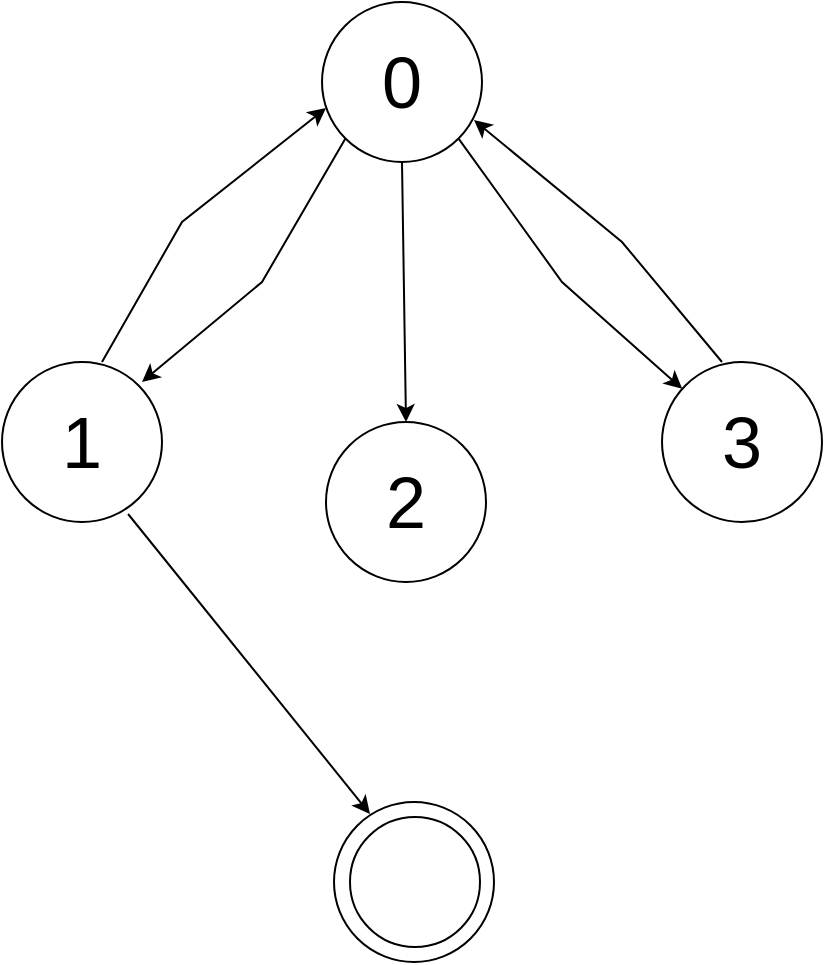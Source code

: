 <mxfile version="15.6.0" type="github">
  <diagram id="XnoDe2UaUmznT81Rk3YH" name="Page-1">
    <mxGraphModel dx="1422" dy="800" grid="1" gridSize="10" guides="1" tooltips="1" connect="1" arrows="1" fold="1" page="1" pageScale="1" pageWidth="850" pageHeight="1100" math="0" shadow="0">
      <root>
        <mxCell id="0" />
        <mxCell id="1" parent="0" />
        <mxCell id="szL5em7EJ2eLvedRalGM-1" value="&lt;font style=&quot;font-size: 36px&quot;&gt;0&lt;/font&gt;" style="ellipse;whiteSpace=wrap;html=1;aspect=fixed;" vertex="1" parent="1">
          <mxGeometry x="380" y="170" width="80" height="80" as="geometry" />
        </mxCell>
        <mxCell id="szL5em7EJ2eLvedRalGM-2" value="&lt;font style=&quot;font-size: 36px&quot;&gt;2&lt;/font&gt;" style="ellipse;whiteSpace=wrap;html=1;aspect=fixed;" vertex="1" parent="1">
          <mxGeometry x="382" y="380" width="80" height="80" as="geometry" />
        </mxCell>
        <mxCell id="szL5em7EJ2eLvedRalGM-3" value="&lt;font style=&quot;font-size: 36px&quot;&gt;3&lt;/font&gt;" style="ellipse;whiteSpace=wrap;html=1;aspect=fixed;" vertex="1" parent="1">
          <mxGeometry x="550" y="350" width="80" height="80" as="geometry" />
        </mxCell>
        <mxCell id="szL5em7EJ2eLvedRalGM-4" value="&lt;font style=&quot;font-size: 36px&quot;&gt;1&lt;/font&gt;" style="ellipse;whiteSpace=wrap;html=1;aspect=fixed;" vertex="1" parent="1">
          <mxGeometry x="220" y="350" width="80" height="80" as="geometry" />
        </mxCell>
        <mxCell id="szL5em7EJ2eLvedRalGM-5" value="" style="ellipse;whiteSpace=wrap;html=1;aspect=fixed;" vertex="1" parent="1">
          <mxGeometry x="386" y="570" width="80" height="80" as="geometry" />
        </mxCell>
        <mxCell id="szL5em7EJ2eLvedRalGM-10" value="" style="endArrow=classic;html=1;rounded=0;exitX=0;exitY=1;exitDx=0;exitDy=0;" edge="1" parent="1" source="szL5em7EJ2eLvedRalGM-1">
          <mxGeometry width="50" height="50" relative="1" as="geometry">
            <mxPoint x="350" y="290" as="sourcePoint" />
            <mxPoint x="290" y="360" as="targetPoint" />
            <Array as="points">
              <mxPoint x="350" y="310" />
            </Array>
          </mxGeometry>
        </mxCell>
        <mxCell id="szL5em7EJ2eLvedRalGM-11" value="" style="endArrow=classic;html=1;rounded=0;entryX=0.5;entryY=0;entryDx=0;entryDy=0;exitX=0.5;exitY=1;exitDx=0;exitDy=0;" edge="1" parent="1" source="szL5em7EJ2eLvedRalGM-1" target="szL5em7EJ2eLvedRalGM-2">
          <mxGeometry width="50" height="50" relative="1" as="geometry">
            <mxPoint x="395" y="340" as="sourcePoint" />
            <mxPoint x="445" y="290" as="targetPoint" />
          </mxGeometry>
        </mxCell>
        <mxCell id="szL5em7EJ2eLvedRalGM-12" value="" style="endArrow=classic;html=1;rounded=0;exitX=1;exitY=1;exitDx=0;exitDy=0;" edge="1" parent="1" source="szL5em7EJ2eLvedRalGM-1" target="szL5em7EJ2eLvedRalGM-3">
          <mxGeometry width="50" height="50" relative="1" as="geometry">
            <mxPoint x="500" y="340" as="sourcePoint" />
            <mxPoint x="550" y="290" as="targetPoint" />
            <Array as="points">
              <mxPoint x="500" y="310" />
            </Array>
          </mxGeometry>
        </mxCell>
        <mxCell id="szL5em7EJ2eLvedRalGM-13" value="" style="ellipse;whiteSpace=wrap;html=1;aspect=fixed;" vertex="1" parent="1">
          <mxGeometry x="394" y="577.5" width="65" height="65" as="geometry" />
        </mxCell>
        <mxCell id="szL5em7EJ2eLvedRalGM-15" value="" style="endArrow=classic;html=1;rounded=0;fontSize=36;entryX=0.025;entryY=0.663;entryDx=0;entryDy=0;entryPerimeter=0;exitX=0.625;exitY=0;exitDx=0;exitDy=0;exitPerimeter=0;" edge="1" parent="1" source="szL5em7EJ2eLvedRalGM-4" target="szL5em7EJ2eLvedRalGM-1">
          <mxGeometry width="50" height="50" relative="1" as="geometry">
            <mxPoint x="260" y="350" as="sourcePoint" />
            <mxPoint x="310" y="300" as="targetPoint" />
            <Array as="points">
              <mxPoint x="310" y="280" />
            </Array>
          </mxGeometry>
        </mxCell>
        <mxCell id="szL5em7EJ2eLvedRalGM-16" value="" style="endArrow=classic;html=1;rounded=0;fontSize=36;entryX=0.95;entryY=0.738;entryDx=0;entryDy=0;entryPerimeter=0;" edge="1" parent="1" target="szL5em7EJ2eLvedRalGM-1">
          <mxGeometry width="50" height="50" relative="1" as="geometry">
            <mxPoint x="580" y="350" as="sourcePoint" />
            <mxPoint x="630" y="300" as="targetPoint" />
            <Array as="points">
              <mxPoint x="530" y="290" />
            </Array>
          </mxGeometry>
        </mxCell>
        <mxCell id="szL5em7EJ2eLvedRalGM-17" value="" style="endArrow=classic;html=1;rounded=0;fontSize=36;exitX=0.788;exitY=0.95;exitDx=0;exitDy=0;exitPerimeter=0;entryX=0.225;entryY=0.075;entryDx=0;entryDy=0;entryPerimeter=0;" edge="1" parent="1" source="szL5em7EJ2eLvedRalGM-4" target="szL5em7EJ2eLvedRalGM-5">
          <mxGeometry width="50" height="50" relative="1" as="geometry">
            <mxPoint x="400" y="520" as="sourcePoint" />
            <mxPoint x="450" y="470" as="targetPoint" />
            <Array as="points" />
          </mxGeometry>
        </mxCell>
      </root>
    </mxGraphModel>
  </diagram>
</mxfile>
